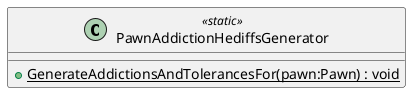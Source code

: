 @startuml
class PawnAddictionHediffsGenerator <<static>> {
    + {static} GenerateAddictionsAndTolerancesFor(pawn:Pawn) : void
}
@enduml
